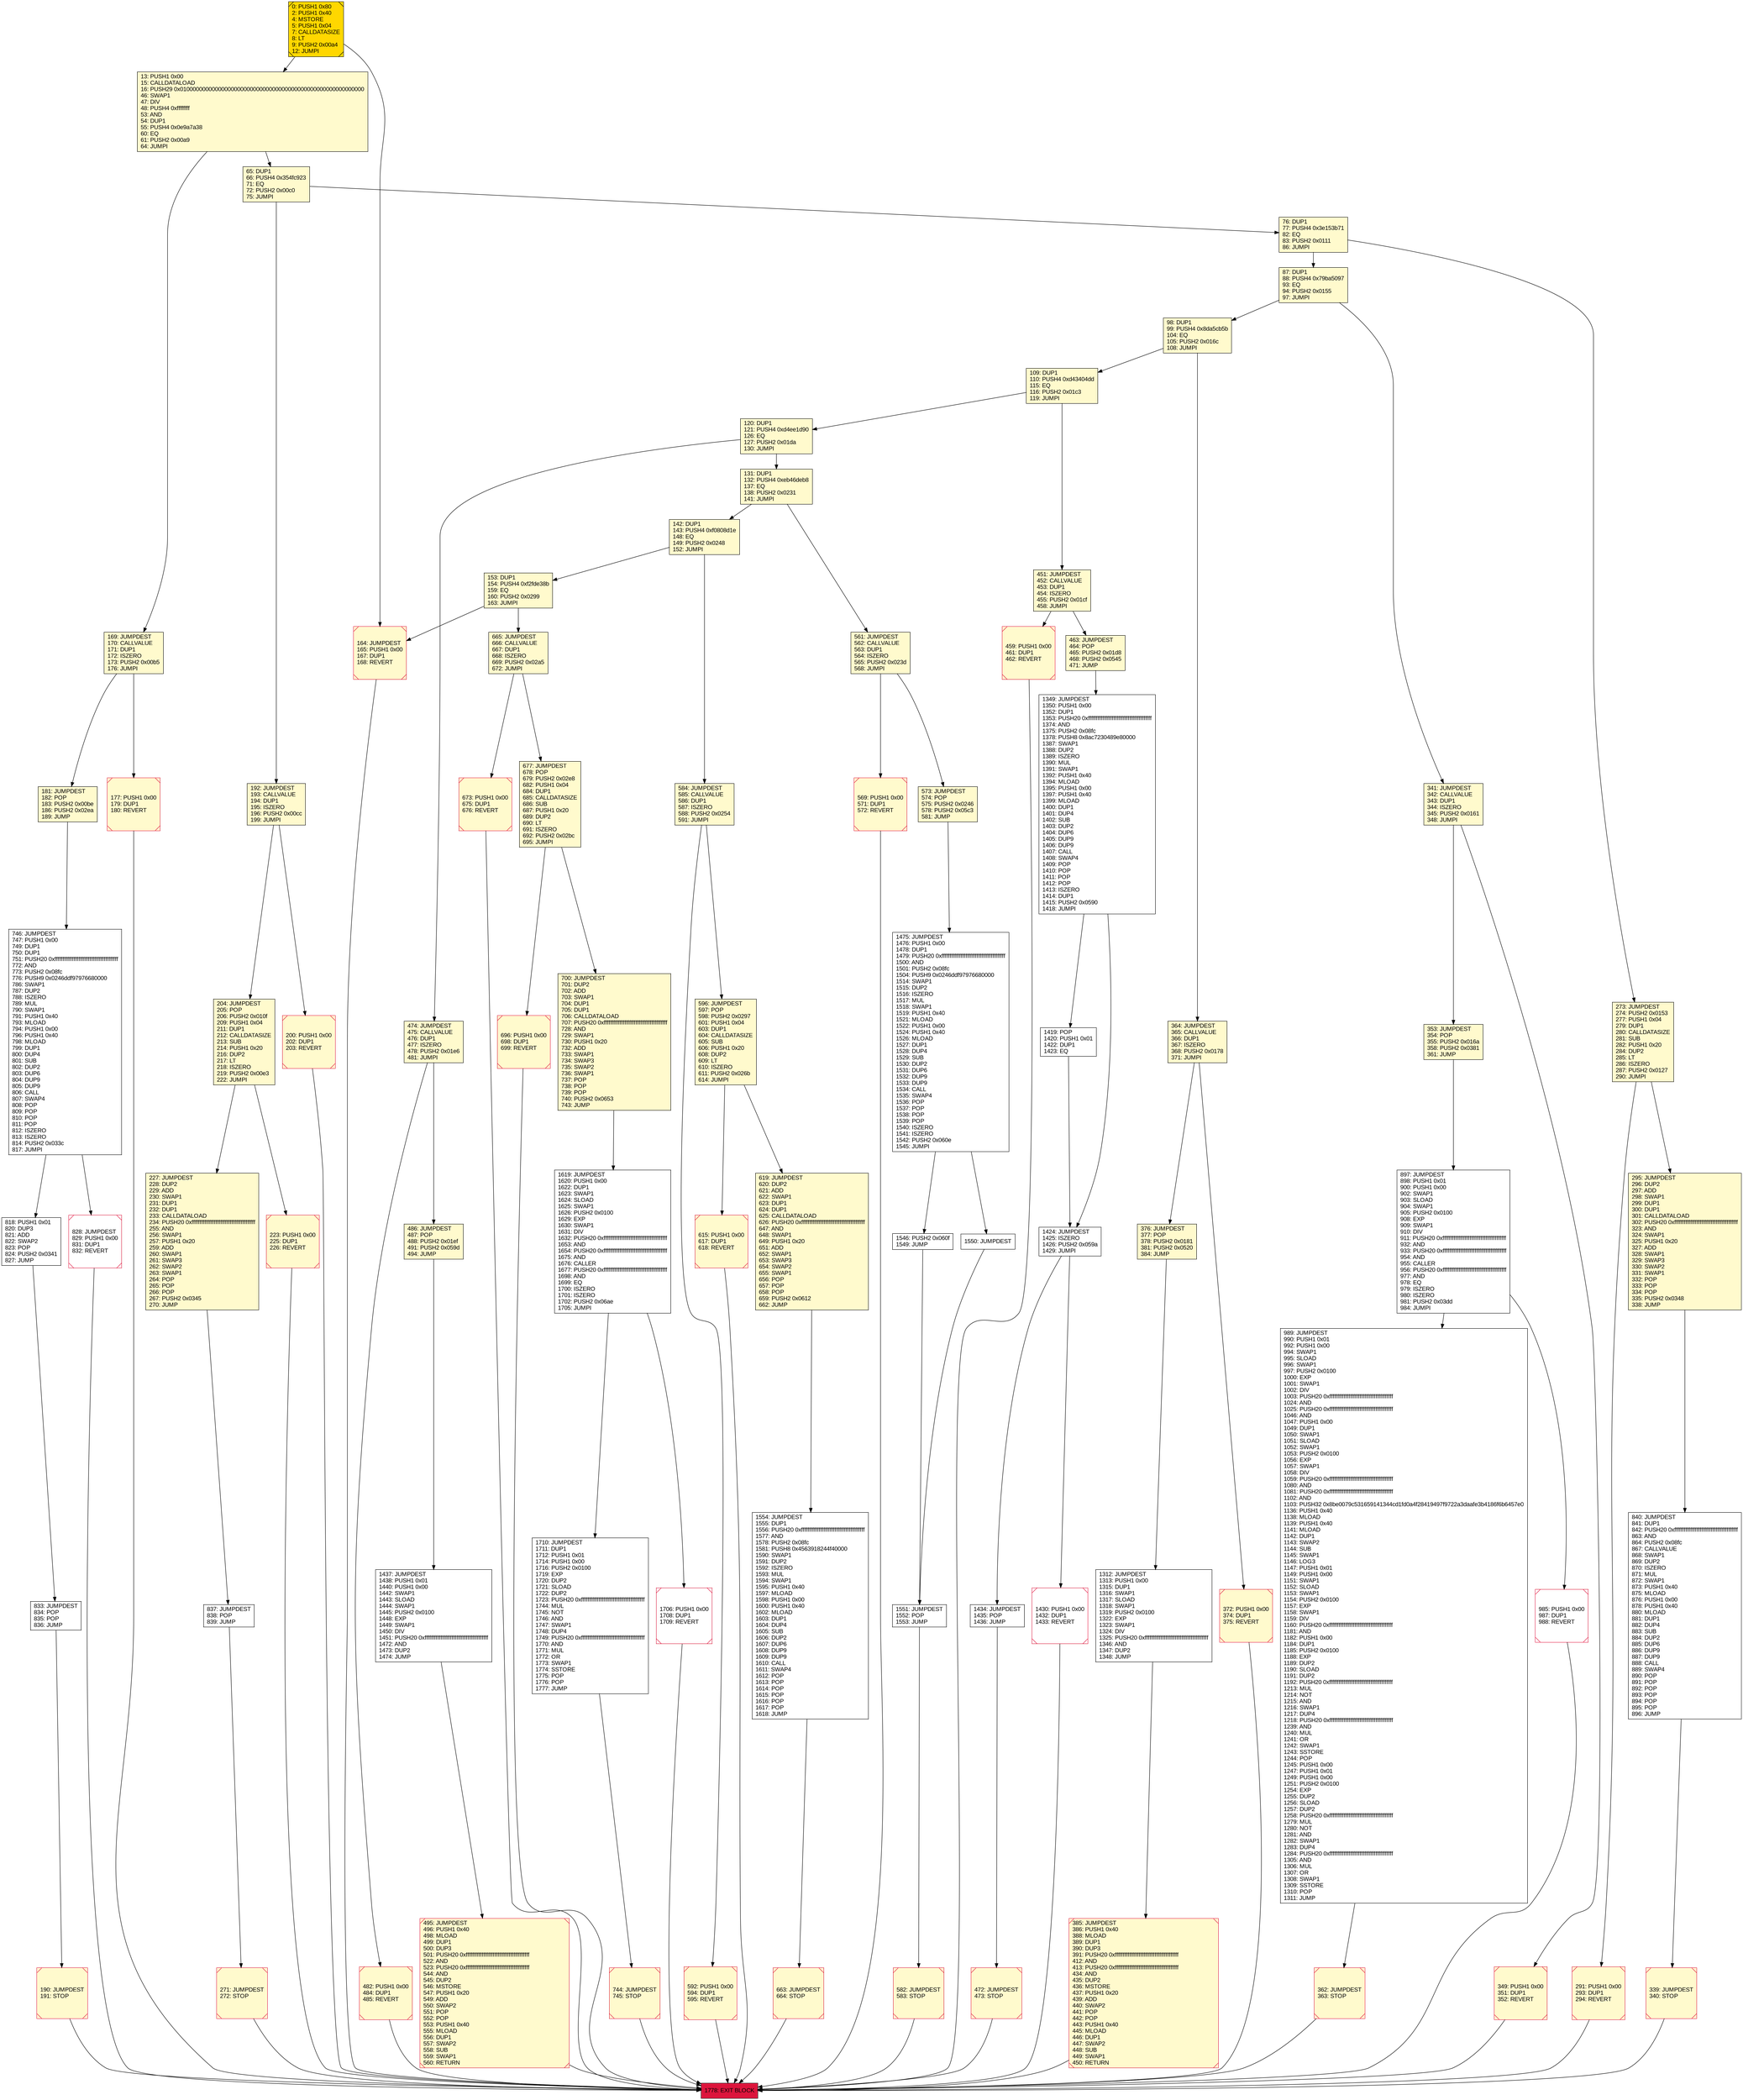 digraph G {
bgcolor=transparent rankdir=UD;
node [shape=box style=filled color=black fillcolor=white fontname=arial fontcolor=black];
673 [label="673: PUSH1 0x00\l675: DUP1\l676: REVERT\l" fillcolor=lemonchiffon shape=Msquare color=crimson ];
1437 [label="1437: JUMPDEST\l1438: PUSH1 0x01\l1440: PUSH1 0x00\l1442: SWAP1\l1443: SLOAD\l1444: SWAP1\l1445: PUSH2 0x0100\l1448: EXP\l1449: SWAP1\l1450: DIV\l1451: PUSH20 0xffffffffffffffffffffffffffffffffffffffff\l1472: AND\l1473: DUP2\l1474: JUMP\l" ];
291 [label="291: PUSH1 0x00\l293: DUP1\l294: REVERT\l" fillcolor=lemonchiffon shape=Msquare color=crimson ];
561 [label="561: JUMPDEST\l562: CALLVALUE\l563: DUP1\l564: ISZERO\l565: PUSH2 0x023d\l568: JUMPI\l" fillcolor=lemonchiffon ];
663 [label="663: JUMPDEST\l664: STOP\l" fillcolor=lemonchiffon shape=Msquare color=crimson ];
700 [label="700: JUMPDEST\l701: DUP2\l702: ADD\l703: SWAP1\l704: DUP1\l705: DUP1\l706: CALLDATALOAD\l707: PUSH20 0xffffffffffffffffffffffffffffffffffffffff\l728: AND\l729: SWAP1\l730: PUSH1 0x20\l732: ADD\l733: SWAP1\l734: SWAP3\l735: SWAP2\l736: SWAP1\l737: POP\l738: POP\l739: POP\l740: PUSH2 0x0653\l743: JUMP\l" fillcolor=lemonchiffon ];
192 [label="192: JUMPDEST\l193: CALLVALUE\l194: DUP1\l195: ISZERO\l196: PUSH2 0x00cc\l199: JUMPI\l" fillcolor=lemonchiffon ];
1424 [label="1424: JUMPDEST\l1425: ISZERO\l1426: PUSH2 0x059a\l1429: JUMPI\l" ];
584 [label="584: JUMPDEST\l585: CALLVALUE\l586: DUP1\l587: ISZERO\l588: PUSH2 0x0254\l591: JUMPI\l" fillcolor=lemonchiffon ];
120 [label="120: DUP1\l121: PUSH4 0xd4ee1d90\l126: EQ\l127: PUSH2 0x01da\l130: JUMPI\l" fillcolor=lemonchiffon ];
833 [label="833: JUMPDEST\l834: POP\l835: POP\l836: JUMP\l" ];
1706 [label="1706: PUSH1 0x00\l1708: DUP1\l1709: REVERT\l" shape=Msquare color=crimson ];
142 [label="142: DUP1\l143: PUSH4 0xf0808d1e\l148: EQ\l149: PUSH2 0x0248\l152: JUMPI\l" fillcolor=lemonchiffon ];
177 [label="177: PUSH1 0x00\l179: DUP1\l180: REVERT\l" fillcolor=lemonchiffon shape=Msquare color=crimson ];
840 [label="840: JUMPDEST\l841: DUP1\l842: PUSH20 0xffffffffffffffffffffffffffffffffffffffff\l863: AND\l864: PUSH2 0x08fc\l867: CALLVALUE\l868: SWAP1\l869: DUP2\l870: ISZERO\l871: MUL\l872: SWAP1\l873: PUSH1 0x40\l875: MLOAD\l876: PUSH1 0x00\l878: PUSH1 0x40\l880: MLOAD\l881: DUP1\l882: DUP4\l883: SUB\l884: DUP2\l885: DUP6\l886: DUP9\l887: DUP9\l888: CALL\l889: SWAP4\l890: POP\l891: POP\l892: POP\l893: POP\l894: POP\l895: POP\l896: JUMP\l" ];
619 [label="619: JUMPDEST\l620: DUP2\l621: ADD\l622: SWAP1\l623: DUP1\l624: DUP1\l625: CALLDATALOAD\l626: PUSH20 0xffffffffffffffffffffffffffffffffffffffff\l647: AND\l648: SWAP1\l649: PUSH1 0x20\l651: ADD\l652: SWAP1\l653: SWAP3\l654: SWAP2\l655: SWAP1\l656: POP\l657: POP\l658: POP\l659: PUSH2 0x0612\l662: JUMP\l" fillcolor=lemonchiffon ];
169 [label="169: JUMPDEST\l170: CALLVALUE\l171: DUP1\l172: ISZERO\l173: PUSH2 0x00b5\l176: JUMPI\l" fillcolor=lemonchiffon ];
1419 [label="1419: POP\l1420: PUSH1 0x01\l1422: DUP1\l1423: EQ\l" ];
1312 [label="1312: JUMPDEST\l1313: PUSH1 0x00\l1315: DUP1\l1316: SWAP1\l1317: SLOAD\l1318: SWAP1\l1319: PUSH2 0x0100\l1322: EXP\l1323: SWAP1\l1324: DIV\l1325: PUSH20 0xffffffffffffffffffffffffffffffffffffffff\l1346: AND\l1347: DUP2\l1348: JUMP\l" ];
569 [label="569: PUSH1 0x00\l571: DUP1\l572: REVERT\l" fillcolor=lemonchiffon shape=Msquare color=crimson ];
696 [label="696: PUSH1 0x00\l698: DUP1\l699: REVERT\l" fillcolor=lemonchiffon shape=Msquare color=crimson ];
271 [label="271: JUMPDEST\l272: STOP\l" fillcolor=lemonchiffon shape=Msquare color=crimson ];
364 [label="364: JUMPDEST\l365: CALLVALUE\l366: DUP1\l367: ISZERO\l368: PUSH2 0x0178\l371: JUMPI\l" fillcolor=lemonchiffon ];
596 [label="596: JUMPDEST\l597: POP\l598: PUSH2 0x0297\l601: PUSH1 0x04\l603: DUP1\l604: CALLDATASIZE\l605: SUB\l606: PUSH1 0x20\l608: DUP2\l609: LT\l610: ISZERO\l611: PUSH2 0x026b\l614: JUMPI\l" fillcolor=lemonchiffon ];
164 [label="164: JUMPDEST\l165: PUSH1 0x00\l167: DUP1\l168: REVERT\l" fillcolor=lemonchiffon shape=Msquare color=crimson ];
1551 [label="1551: JUMPDEST\l1552: POP\l1553: JUMP\l" ];
87 [label="87: DUP1\l88: PUSH4 0x79ba5097\l93: EQ\l94: PUSH2 0x0155\l97: JUMPI\l" fillcolor=lemonchiffon ];
190 [label="190: JUMPDEST\l191: STOP\l" fillcolor=lemonchiffon shape=Msquare color=crimson ];
204 [label="204: JUMPDEST\l205: POP\l206: PUSH2 0x010f\l209: PUSH1 0x04\l211: DUP1\l212: CALLDATASIZE\l213: SUB\l214: PUSH1 0x20\l216: DUP2\l217: LT\l218: ISZERO\l219: PUSH2 0x00e3\l222: JUMPI\l" fillcolor=lemonchiffon ];
1710 [label="1710: JUMPDEST\l1711: DUP1\l1712: PUSH1 0x01\l1714: PUSH1 0x00\l1716: PUSH2 0x0100\l1719: EXP\l1720: DUP2\l1721: SLOAD\l1722: DUP2\l1723: PUSH20 0xffffffffffffffffffffffffffffffffffffffff\l1744: MUL\l1745: NOT\l1746: AND\l1747: SWAP1\l1748: DUP4\l1749: PUSH20 0xffffffffffffffffffffffffffffffffffffffff\l1770: AND\l1771: MUL\l1772: OR\l1773: SWAP1\l1774: SSTORE\l1775: POP\l1776: POP\l1777: JUMP\l" ];
376 [label="376: JUMPDEST\l377: POP\l378: PUSH2 0x0181\l381: PUSH2 0x0520\l384: JUMP\l" fillcolor=lemonchiffon ];
273 [label="273: JUMPDEST\l274: PUSH2 0x0153\l277: PUSH1 0x04\l279: DUP1\l280: CALLDATASIZE\l281: SUB\l282: PUSH1 0x20\l284: DUP2\l285: LT\l286: ISZERO\l287: PUSH2 0x0127\l290: JUMPI\l" fillcolor=lemonchiffon ];
1430 [label="1430: PUSH1 0x00\l1432: DUP1\l1433: REVERT\l" shape=Msquare color=crimson ];
828 [label="828: JUMPDEST\l829: PUSH1 0x00\l831: DUP1\l832: REVERT\l" shape=Msquare color=crimson ];
495 [label="495: JUMPDEST\l496: PUSH1 0x40\l498: MLOAD\l499: DUP1\l500: DUP3\l501: PUSH20 0xffffffffffffffffffffffffffffffffffffffff\l522: AND\l523: PUSH20 0xffffffffffffffffffffffffffffffffffffffff\l544: AND\l545: DUP2\l546: MSTORE\l547: PUSH1 0x20\l549: ADD\l550: SWAP2\l551: POP\l552: POP\l553: PUSH1 0x40\l555: MLOAD\l556: DUP1\l557: SWAP2\l558: SUB\l559: SWAP1\l560: RETURN\l" fillcolor=lemonchiffon shape=Msquare color=crimson ];
463 [label="463: JUMPDEST\l464: POP\l465: PUSH2 0x01d8\l468: PUSH2 0x0545\l471: JUMP\l" fillcolor=lemonchiffon ];
1434 [label="1434: JUMPDEST\l1435: POP\l1436: JUMP\l" ];
482 [label="482: PUSH1 0x00\l484: DUP1\l485: REVERT\l" fillcolor=lemonchiffon shape=Msquare color=crimson ];
1475 [label="1475: JUMPDEST\l1476: PUSH1 0x00\l1478: DUP1\l1479: PUSH20 0xffffffffffffffffffffffffffffffffffffffff\l1500: AND\l1501: PUSH2 0x08fc\l1504: PUSH9 0x0246ddf97976680000\l1514: SWAP1\l1515: DUP2\l1516: ISZERO\l1517: MUL\l1518: SWAP1\l1519: PUSH1 0x40\l1521: MLOAD\l1522: PUSH1 0x00\l1524: PUSH1 0x40\l1526: MLOAD\l1527: DUP1\l1528: DUP4\l1529: SUB\l1530: DUP2\l1531: DUP6\l1532: DUP9\l1533: DUP9\l1534: CALL\l1535: SWAP4\l1536: POP\l1537: POP\l1538: POP\l1539: POP\l1540: ISZERO\l1541: ISZERO\l1542: PUSH2 0x060e\l1545: JUMPI\l" ];
1550 [label="1550: JUMPDEST\l" ];
615 [label="615: PUSH1 0x00\l617: DUP1\l618: REVERT\l" fillcolor=lemonchiffon shape=Msquare color=crimson ];
451 [label="451: JUMPDEST\l452: CALLVALUE\l453: DUP1\l454: ISZERO\l455: PUSH2 0x01cf\l458: JUMPI\l" fillcolor=lemonchiffon ];
339 [label="339: JUMPDEST\l340: STOP\l" fillcolor=lemonchiffon shape=Msquare color=crimson ];
76 [label="76: DUP1\l77: PUSH4 0x3e153b71\l82: EQ\l83: PUSH2 0x0111\l86: JUMPI\l" fillcolor=lemonchiffon ];
897 [label="897: JUMPDEST\l898: PUSH1 0x01\l900: PUSH1 0x00\l902: SWAP1\l903: SLOAD\l904: SWAP1\l905: PUSH2 0x0100\l908: EXP\l909: SWAP1\l910: DIV\l911: PUSH20 0xffffffffffffffffffffffffffffffffffffffff\l932: AND\l933: PUSH20 0xffffffffffffffffffffffffffffffffffffffff\l954: AND\l955: CALLER\l956: PUSH20 0xffffffffffffffffffffffffffffffffffffffff\l977: AND\l978: EQ\l979: ISZERO\l980: ISZERO\l981: PUSH2 0x03dd\l984: JUMPI\l" ];
341 [label="341: JUMPDEST\l342: CALLVALUE\l343: DUP1\l344: ISZERO\l345: PUSH2 0x0161\l348: JUMPI\l" fillcolor=lemonchiffon ];
472 [label="472: JUMPDEST\l473: STOP\l" fillcolor=lemonchiffon shape=Msquare color=crimson ];
1619 [label="1619: JUMPDEST\l1620: PUSH1 0x00\l1622: DUP1\l1623: SWAP1\l1624: SLOAD\l1625: SWAP1\l1626: PUSH2 0x0100\l1629: EXP\l1630: SWAP1\l1631: DIV\l1632: PUSH20 0xffffffffffffffffffffffffffffffffffffffff\l1653: AND\l1654: PUSH20 0xffffffffffffffffffffffffffffffffffffffff\l1675: AND\l1676: CALLER\l1677: PUSH20 0xffffffffffffffffffffffffffffffffffffffff\l1698: AND\l1699: EQ\l1700: ISZERO\l1701: ISZERO\l1702: PUSH2 0x06ae\l1705: JUMPI\l" ];
573 [label="573: JUMPDEST\l574: POP\l575: PUSH2 0x0246\l578: PUSH2 0x05c3\l581: JUMP\l" fillcolor=lemonchiffon ];
153 [label="153: DUP1\l154: PUSH4 0xf2fde38b\l159: EQ\l160: PUSH2 0x0299\l163: JUMPI\l" fillcolor=lemonchiffon ];
385 [label="385: JUMPDEST\l386: PUSH1 0x40\l388: MLOAD\l389: DUP1\l390: DUP3\l391: PUSH20 0xffffffffffffffffffffffffffffffffffffffff\l412: AND\l413: PUSH20 0xffffffffffffffffffffffffffffffffffffffff\l434: AND\l435: DUP2\l436: MSTORE\l437: PUSH1 0x20\l439: ADD\l440: SWAP2\l441: POP\l442: POP\l443: PUSH1 0x40\l445: MLOAD\l446: DUP1\l447: SWAP2\l448: SUB\l449: SWAP1\l450: RETURN\l" fillcolor=lemonchiffon shape=Msquare color=crimson ];
582 [label="582: JUMPDEST\l583: STOP\l" fillcolor=lemonchiffon shape=Msquare color=crimson ];
474 [label="474: JUMPDEST\l475: CALLVALUE\l476: DUP1\l477: ISZERO\l478: PUSH2 0x01e6\l481: JUMPI\l" fillcolor=lemonchiffon ];
1349 [label="1349: JUMPDEST\l1350: PUSH1 0x00\l1352: DUP1\l1353: PUSH20 0xffffffffffffffffffffffffffffffffffffffff\l1374: AND\l1375: PUSH2 0x08fc\l1378: PUSH8 0x8ac7230489e80000\l1387: SWAP1\l1388: DUP2\l1389: ISZERO\l1390: MUL\l1391: SWAP1\l1392: PUSH1 0x40\l1394: MLOAD\l1395: PUSH1 0x00\l1397: PUSH1 0x40\l1399: MLOAD\l1400: DUP1\l1401: DUP4\l1402: SUB\l1403: DUP2\l1404: DUP6\l1405: DUP9\l1406: DUP9\l1407: CALL\l1408: SWAP4\l1409: POP\l1410: POP\l1411: POP\l1412: POP\l1413: ISZERO\l1414: DUP1\l1415: PUSH2 0x0590\l1418: JUMPI\l" ];
372 [label="372: PUSH1 0x00\l374: DUP1\l375: REVERT\l" fillcolor=lemonchiffon shape=Msquare color=crimson ];
227 [label="227: JUMPDEST\l228: DUP2\l229: ADD\l230: SWAP1\l231: DUP1\l232: DUP1\l233: CALLDATALOAD\l234: PUSH20 0xffffffffffffffffffffffffffffffffffffffff\l255: AND\l256: SWAP1\l257: PUSH1 0x20\l259: ADD\l260: SWAP1\l261: SWAP3\l262: SWAP2\l263: SWAP1\l264: POP\l265: POP\l266: POP\l267: PUSH2 0x0345\l270: JUMP\l" fillcolor=lemonchiffon ];
486 [label="486: JUMPDEST\l487: POP\l488: PUSH2 0x01ef\l491: PUSH2 0x059d\l494: JUMP\l" fillcolor=lemonchiffon ];
677 [label="677: JUMPDEST\l678: POP\l679: PUSH2 0x02e8\l682: PUSH1 0x04\l684: DUP1\l685: CALLDATASIZE\l686: SUB\l687: PUSH1 0x20\l689: DUP2\l690: LT\l691: ISZERO\l692: PUSH2 0x02bc\l695: JUMPI\l" fillcolor=lemonchiffon ];
746 [label="746: JUMPDEST\l747: PUSH1 0x00\l749: DUP1\l750: DUP1\l751: PUSH20 0xffffffffffffffffffffffffffffffffffffffff\l772: AND\l773: PUSH2 0x08fc\l776: PUSH9 0x0246ddf97976680000\l786: SWAP1\l787: DUP2\l788: ISZERO\l789: MUL\l790: SWAP1\l791: PUSH1 0x40\l793: MLOAD\l794: PUSH1 0x00\l796: PUSH1 0x40\l798: MLOAD\l799: DUP1\l800: DUP4\l801: SUB\l802: DUP2\l803: DUP6\l804: DUP9\l805: DUP9\l806: CALL\l807: SWAP4\l808: POP\l809: POP\l810: POP\l811: POP\l812: ISZERO\l813: ISZERO\l814: PUSH2 0x033c\l817: JUMPI\l" ];
295 [label="295: JUMPDEST\l296: DUP2\l297: ADD\l298: SWAP1\l299: DUP1\l300: DUP1\l301: CALLDATALOAD\l302: PUSH20 0xffffffffffffffffffffffffffffffffffffffff\l323: AND\l324: SWAP1\l325: PUSH1 0x20\l327: ADD\l328: SWAP1\l329: SWAP3\l330: SWAP2\l331: SWAP1\l332: POP\l333: POP\l334: POP\l335: PUSH2 0x0348\l338: JUMP\l" fillcolor=lemonchiffon ];
353 [label="353: JUMPDEST\l354: POP\l355: PUSH2 0x016a\l358: PUSH2 0x0381\l361: JUMP\l" fillcolor=lemonchiffon ];
665 [label="665: JUMPDEST\l666: CALLVALUE\l667: DUP1\l668: ISZERO\l669: PUSH2 0x02a5\l672: JUMPI\l" fillcolor=lemonchiffon ];
0 [label="0: PUSH1 0x80\l2: PUSH1 0x40\l4: MSTORE\l5: PUSH1 0x04\l7: CALLDATASIZE\l8: LT\l9: PUSH2 0x00a4\l12: JUMPI\l" fillcolor=lemonchiffon shape=Msquare fillcolor=gold ];
1546 [label="1546: PUSH2 0x060f\l1549: JUMP\l" ];
989 [label="989: JUMPDEST\l990: PUSH1 0x01\l992: PUSH1 0x00\l994: SWAP1\l995: SLOAD\l996: SWAP1\l997: PUSH2 0x0100\l1000: EXP\l1001: SWAP1\l1002: DIV\l1003: PUSH20 0xffffffffffffffffffffffffffffffffffffffff\l1024: AND\l1025: PUSH20 0xffffffffffffffffffffffffffffffffffffffff\l1046: AND\l1047: PUSH1 0x00\l1049: DUP1\l1050: SWAP1\l1051: SLOAD\l1052: SWAP1\l1053: PUSH2 0x0100\l1056: EXP\l1057: SWAP1\l1058: DIV\l1059: PUSH20 0xffffffffffffffffffffffffffffffffffffffff\l1080: AND\l1081: PUSH20 0xffffffffffffffffffffffffffffffffffffffff\l1102: AND\l1103: PUSH32 0x8be0079c531659141344cd1fd0a4f28419497f9722a3daafe3b4186f6b6457e0\l1136: PUSH1 0x40\l1138: MLOAD\l1139: PUSH1 0x40\l1141: MLOAD\l1142: DUP1\l1143: SWAP2\l1144: SUB\l1145: SWAP1\l1146: LOG3\l1147: PUSH1 0x01\l1149: PUSH1 0x00\l1151: SWAP1\l1152: SLOAD\l1153: SWAP1\l1154: PUSH2 0x0100\l1157: EXP\l1158: SWAP1\l1159: DIV\l1160: PUSH20 0xffffffffffffffffffffffffffffffffffffffff\l1181: AND\l1182: PUSH1 0x00\l1184: DUP1\l1185: PUSH2 0x0100\l1188: EXP\l1189: DUP2\l1190: SLOAD\l1191: DUP2\l1192: PUSH20 0xffffffffffffffffffffffffffffffffffffffff\l1213: MUL\l1214: NOT\l1215: AND\l1216: SWAP1\l1217: DUP4\l1218: PUSH20 0xffffffffffffffffffffffffffffffffffffffff\l1239: AND\l1240: MUL\l1241: OR\l1242: SWAP1\l1243: SSTORE\l1244: POP\l1245: PUSH1 0x00\l1247: PUSH1 0x01\l1249: PUSH1 0x00\l1251: PUSH2 0x0100\l1254: EXP\l1255: DUP2\l1256: SLOAD\l1257: DUP2\l1258: PUSH20 0xffffffffffffffffffffffffffffffffffffffff\l1279: MUL\l1280: NOT\l1281: AND\l1282: SWAP1\l1283: DUP4\l1284: PUSH20 0xffffffffffffffffffffffffffffffffffffffff\l1305: AND\l1306: MUL\l1307: OR\l1308: SWAP1\l1309: SSTORE\l1310: POP\l1311: JUMP\l" ];
837 [label="837: JUMPDEST\l838: POP\l839: JUMP\l" ];
13 [label="13: PUSH1 0x00\l15: CALLDATALOAD\l16: PUSH29 0x0100000000000000000000000000000000000000000000000000000000\l46: SWAP1\l47: DIV\l48: PUSH4 0xffffffff\l53: AND\l54: DUP1\l55: PUSH4 0x0e9a7a38\l60: EQ\l61: PUSH2 0x00a9\l64: JUMPI\l" fillcolor=lemonchiffon ];
109 [label="109: DUP1\l110: PUSH4 0xd43404dd\l115: EQ\l116: PUSH2 0x01c3\l119: JUMPI\l" fillcolor=lemonchiffon ];
200 [label="200: PUSH1 0x00\l202: DUP1\l203: REVERT\l" fillcolor=lemonchiffon shape=Msquare color=crimson ];
818 [label="818: PUSH1 0x01\l820: DUP3\l821: ADD\l822: SWAP2\l823: POP\l824: PUSH2 0x0341\l827: JUMP\l" ];
459 [label="459: PUSH1 0x00\l461: DUP1\l462: REVERT\l" fillcolor=lemonchiffon shape=Msquare color=crimson ];
65 [label="65: DUP1\l66: PUSH4 0x354fc923\l71: EQ\l72: PUSH2 0x00c0\l75: JUMPI\l" fillcolor=lemonchiffon ];
131 [label="131: DUP1\l132: PUSH4 0xeb46deb8\l137: EQ\l138: PUSH2 0x0231\l141: JUMPI\l" fillcolor=lemonchiffon ];
181 [label="181: JUMPDEST\l182: POP\l183: PUSH2 0x00be\l186: PUSH2 0x02ea\l189: JUMP\l" fillcolor=lemonchiffon ];
592 [label="592: PUSH1 0x00\l594: DUP1\l595: REVERT\l" fillcolor=lemonchiffon shape=Msquare color=crimson ];
1778 [label="1778: EXIT BLOCK\l" fillcolor=crimson ];
1554 [label="1554: JUMPDEST\l1555: DUP1\l1556: PUSH20 0xffffffffffffffffffffffffffffffffffffffff\l1577: AND\l1578: PUSH2 0x08fc\l1581: PUSH8 0x4563918244f40000\l1590: SWAP1\l1591: DUP2\l1592: ISZERO\l1593: MUL\l1594: SWAP1\l1595: PUSH1 0x40\l1597: MLOAD\l1598: PUSH1 0x00\l1600: PUSH1 0x40\l1602: MLOAD\l1603: DUP1\l1604: DUP4\l1605: SUB\l1606: DUP2\l1607: DUP6\l1608: DUP9\l1609: DUP9\l1610: CALL\l1611: SWAP4\l1612: POP\l1613: POP\l1614: POP\l1615: POP\l1616: POP\l1617: POP\l1618: JUMP\l" ];
985 [label="985: PUSH1 0x00\l987: DUP1\l988: REVERT\l" shape=Msquare color=crimson ];
98 [label="98: DUP1\l99: PUSH4 0x8da5cb5b\l104: EQ\l105: PUSH2 0x016c\l108: JUMPI\l" fillcolor=lemonchiffon ];
349 [label="349: PUSH1 0x00\l351: DUP1\l352: REVERT\l" fillcolor=lemonchiffon shape=Msquare color=crimson ];
744 [label="744: JUMPDEST\l745: STOP\l" fillcolor=lemonchiffon shape=Msquare color=crimson ];
223 [label="223: PUSH1 0x00\l225: DUP1\l226: REVERT\l" fillcolor=lemonchiffon shape=Msquare color=crimson ];
362 [label="362: JUMPDEST\l363: STOP\l" fillcolor=lemonchiffon shape=Msquare color=crimson ];
1475 -> 1550;
592 -> 1778;
474 -> 486;
13 -> 65;
362 -> 1778;
349 -> 1778;
665 -> 677;
474 -> 482;
897 -> 989;
353 -> 897;
385 -> 1778;
582 -> 1778;
833 -> 190;
65 -> 76;
372 -> 1778;
584 -> 596;
192 -> 204;
109 -> 451;
341 -> 349;
897 -> 985;
1424 -> 1430;
273 -> 291;
364 -> 376;
227 -> 837;
615 -> 1778;
339 -> 1778;
376 -> 1312;
495 -> 1778;
561 -> 573;
164 -> 1778;
1349 -> 1424;
204 -> 223;
486 -> 1437;
1710 -> 744;
120 -> 474;
76 -> 87;
169 -> 181;
120 -> 131;
98 -> 364;
87 -> 341;
273 -> 295;
271 -> 1778;
463 -> 1349;
569 -> 1778;
131 -> 561;
746 -> 828;
192 -> 200;
291 -> 1778;
1546 -> 1551;
1554 -> 663;
13 -> 169;
76 -> 273;
204 -> 227;
169 -> 177;
142 -> 584;
153 -> 665;
985 -> 1778;
223 -> 1778;
744 -> 1778;
573 -> 1475;
98 -> 109;
1419 -> 1424;
459 -> 1778;
1475 -> 1546;
200 -> 1778;
341 -> 353;
561 -> 569;
989 -> 362;
181 -> 746;
451 -> 459;
482 -> 1778;
596 -> 619;
1424 -> 1434;
0 -> 13;
1437 -> 495;
472 -> 1778;
746 -> 818;
1312 -> 385;
295 -> 840;
1430 -> 1778;
1349 -> 1419;
1619 -> 1706;
364 -> 372;
828 -> 1778;
677 -> 696;
700 -> 1619;
87 -> 98;
677 -> 700;
840 -> 339;
190 -> 1778;
665 -> 673;
142 -> 153;
109 -> 120;
131 -> 142;
177 -> 1778;
818 -> 833;
596 -> 615;
619 -> 1554;
1619 -> 1710;
65 -> 192;
696 -> 1778;
1550 -> 1551;
663 -> 1778;
1434 -> 472;
673 -> 1778;
153 -> 164;
0 -> 164;
584 -> 592;
837 -> 271;
1706 -> 1778;
451 -> 463;
1551 -> 582;
}